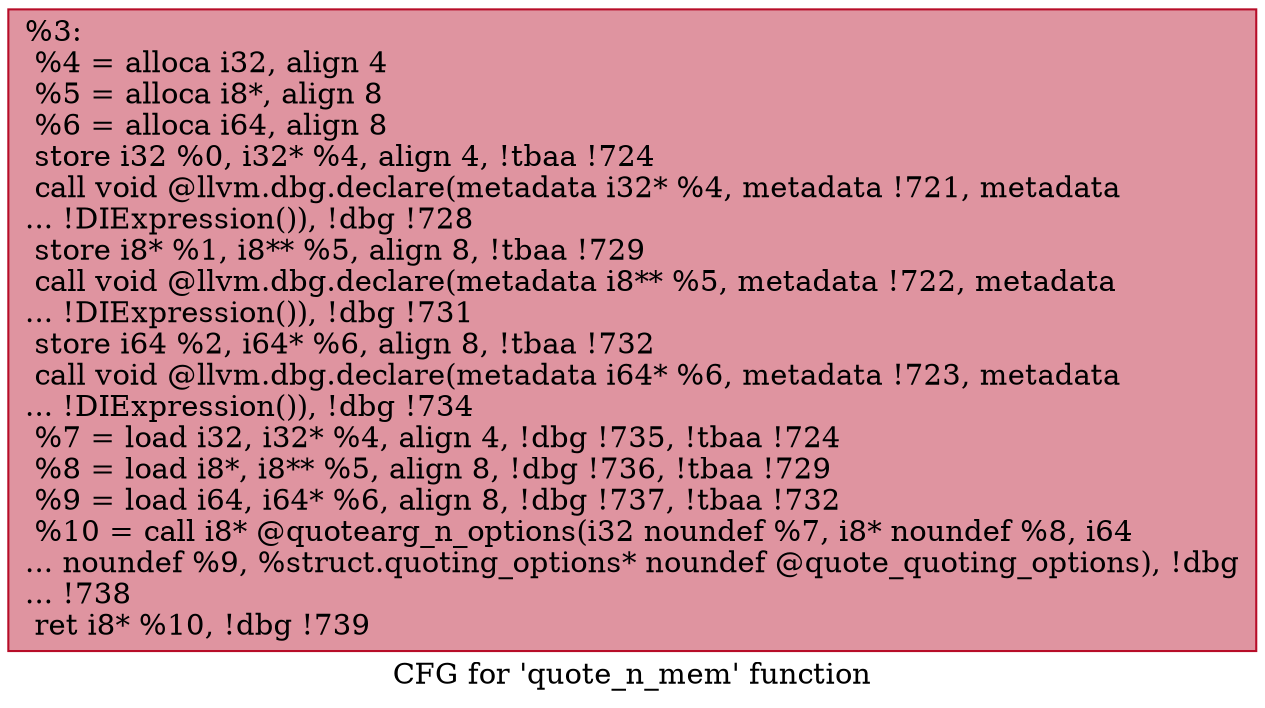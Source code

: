 digraph "CFG for 'quote_n_mem' function" {
	label="CFG for 'quote_n_mem' function";

	Node0x25f88a0 [shape=record,color="#b70d28ff", style=filled, fillcolor="#b70d2870",label="{%3:\l  %4 = alloca i32, align 4\l  %5 = alloca i8*, align 8\l  %6 = alloca i64, align 8\l  store i32 %0, i32* %4, align 4, !tbaa !724\l  call void @llvm.dbg.declare(metadata i32* %4, metadata !721, metadata\l... !DIExpression()), !dbg !728\l  store i8* %1, i8** %5, align 8, !tbaa !729\l  call void @llvm.dbg.declare(metadata i8** %5, metadata !722, metadata\l... !DIExpression()), !dbg !731\l  store i64 %2, i64* %6, align 8, !tbaa !732\l  call void @llvm.dbg.declare(metadata i64* %6, metadata !723, metadata\l... !DIExpression()), !dbg !734\l  %7 = load i32, i32* %4, align 4, !dbg !735, !tbaa !724\l  %8 = load i8*, i8** %5, align 8, !dbg !736, !tbaa !729\l  %9 = load i64, i64* %6, align 8, !dbg !737, !tbaa !732\l  %10 = call i8* @quotearg_n_options(i32 noundef %7, i8* noundef %8, i64\l... noundef %9, %struct.quoting_options* noundef @quote_quoting_options), !dbg\l... !738\l  ret i8* %10, !dbg !739\l}"];
}
